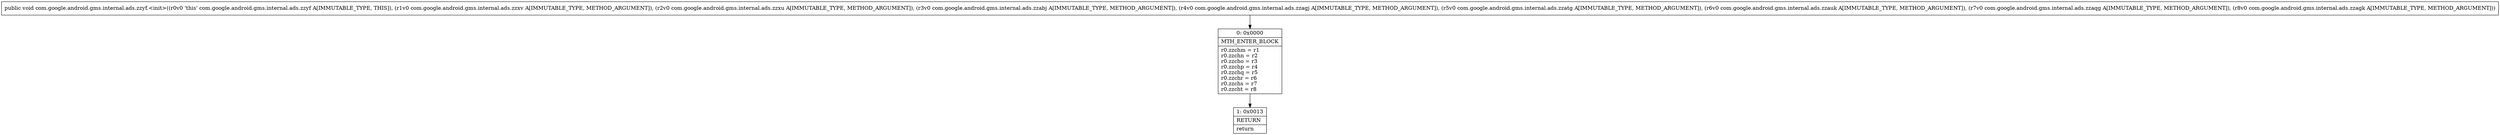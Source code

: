 digraph "CFG forcom.google.android.gms.internal.ads.zzyf.\<init\>(Lcom\/google\/android\/gms\/internal\/ads\/zzxv;Lcom\/google\/android\/gms\/internal\/ads\/zzxu;Lcom\/google\/android\/gms\/internal\/ads\/zzabj;Lcom\/google\/android\/gms\/internal\/ads\/zzagj;Lcom\/google\/android\/gms\/internal\/ads\/zzatg;Lcom\/google\/android\/gms\/internal\/ads\/zzauk;Lcom\/google\/android\/gms\/internal\/ads\/zzaqg;Lcom\/google\/android\/gms\/internal\/ads\/zzagk;)V" {
Node_0 [shape=record,label="{0\:\ 0x0000|MTH_ENTER_BLOCK\l|r0.zzchm = r1\lr0.zzchn = r2\lr0.zzcho = r3\lr0.zzchp = r4\lr0.zzchq = r5\lr0.zzchr = r6\lr0.zzchs = r7\lr0.zzcht = r8\l}"];
Node_1 [shape=record,label="{1\:\ 0x0013|RETURN\l|return\l}"];
MethodNode[shape=record,label="{public void com.google.android.gms.internal.ads.zzyf.\<init\>((r0v0 'this' com.google.android.gms.internal.ads.zzyf A[IMMUTABLE_TYPE, THIS]), (r1v0 com.google.android.gms.internal.ads.zzxv A[IMMUTABLE_TYPE, METHOD_ARGUMENT]), (r2v0 com.google.android.gms.internal.ads.zzxu A[IMMUTABLE_TYPE, METHOD_ARGUMENT]), (r3v0 com.google.android.gms.internal.ads.zzabj A[IMMUTABLE_TYPE, METHOD_ARGUMENT]), (r4v0 com.google.android.gms.internal.ads.zzagj A[IMMUTABLE_TYPE, METHOD_ARGUMENT]), (r5v0 com.google.android.gms.internal.ads.zzatg A[IMMUTABLE_TYPE, METHOD_ARGUMENT]), (r6v0 com.google.android.gms.internal.ads.zzauk A[IMMUTABLE_TYPE, METHOD_ARGUMENT]), (r7v0 com.google.android.gms.internal.ads.zzaqg A[IMMUTABLE_TYPE, METHOD_ARGUMENT]), (r8v0 com.google.android.gms.internal.ads.zzagk A[IMMUTABLE_TYPE, METHOD_ARGUMENT])) }"];
MethodNode -> Node_0;
Node_0 -> Node_1;
}

